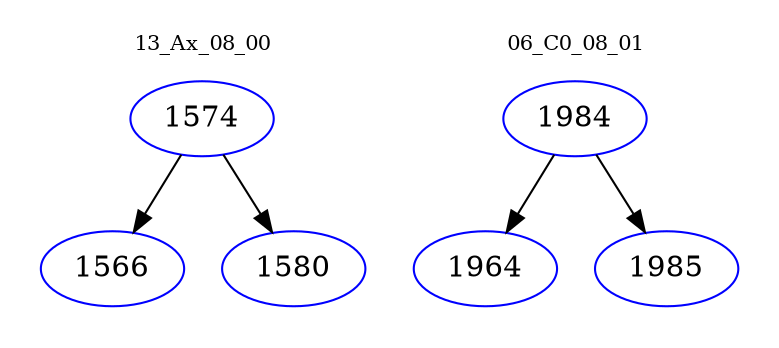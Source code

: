 digraph{
subgraph cluster_0 {
color = white
label = "13_Ax_08_00";
fontsize=10;
T0_1574 [label="1574", color="blue"]
T0_1574 -> T0_1566 [color="black"]
T0_1566 [label="1566", color="blue"]
T0_1574 -> T0_1580 [color="black"]
T0_1580 [label="1580", color="blue"]
}
subgraph cluster_1 {
color = white
label = "06_C0_08_01";
fontsize=10;
T1_1984 [label="1984", color="blue"]
T1_1984 -> T1_1964 [color="black"]
T1_1964 [label="1964", color="blue"]
T1_1984 -> T1_1985 [color="black"]
T1_1985 [label="1985", color="blue"]
}
}
